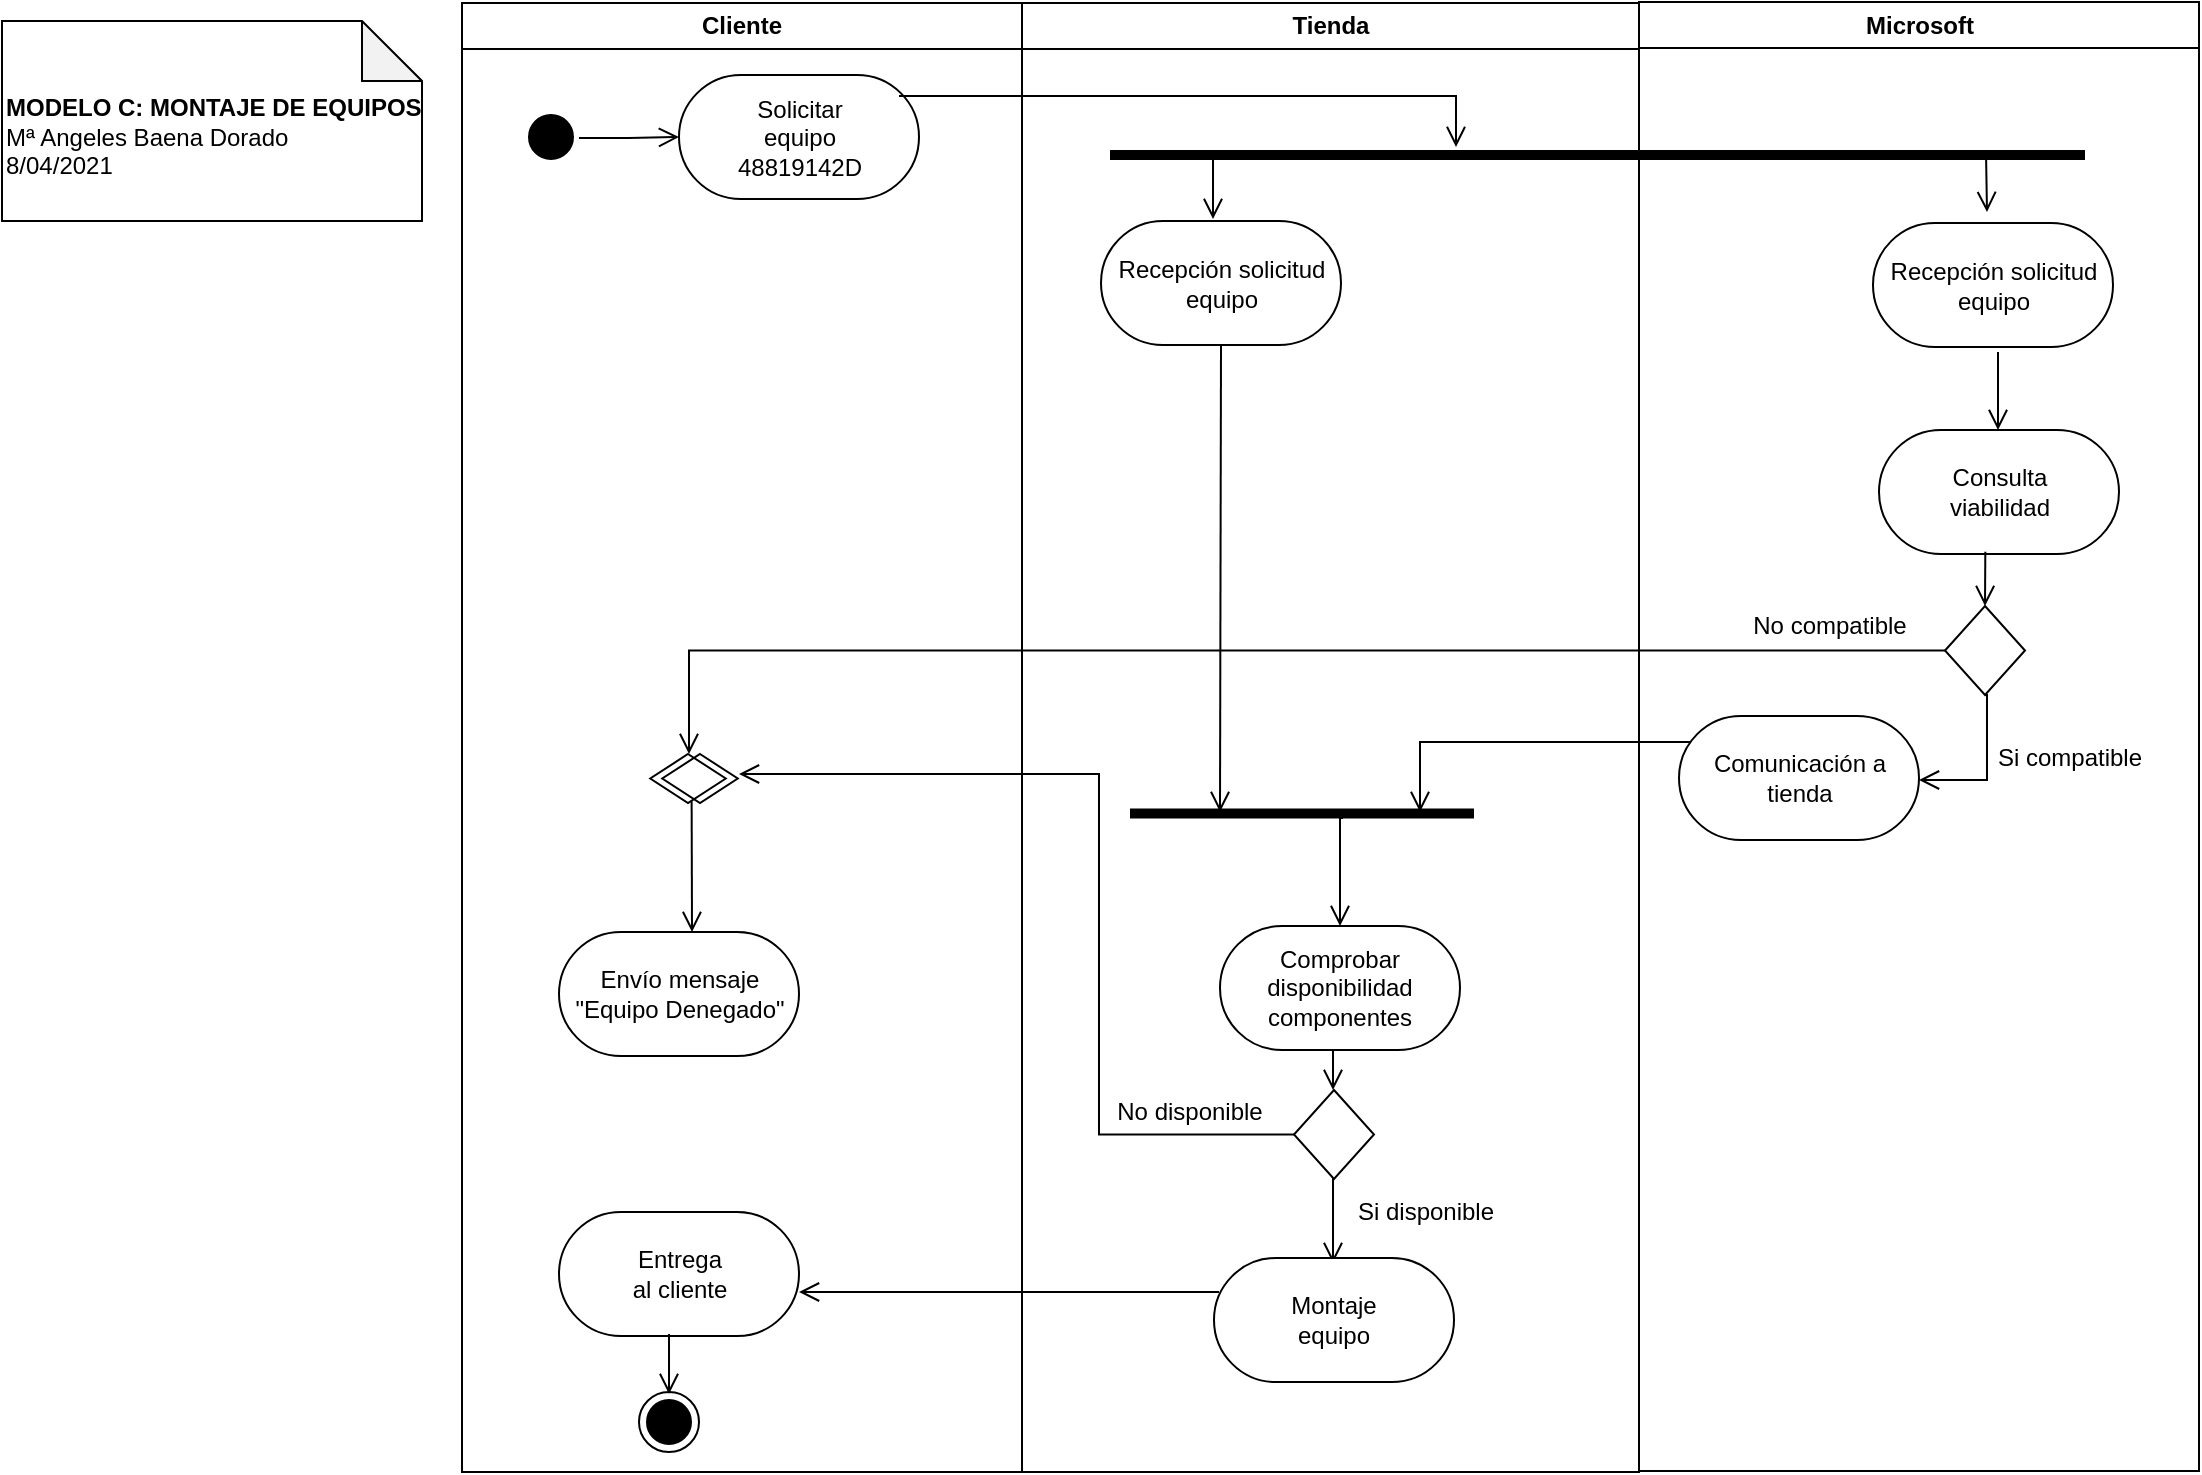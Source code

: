 <mxfile version="14.5.7" type="github">
  <diagram name="Page-1" id="e7e014a7-5840-1c2e-5031-d8a46d1fe8dd">
    <mxGraphModel dx="1422" dy="781" grid="1" gridSize="10" guides="1" tooltips="1" connect="1" arrows="1" fold="1" page="1" pageScale="1" pageWidth="1169" pageHeight="826" background="#ffffff" math="0" shadow="0">
      <root>
        <mxCell id="0" />
        <mxCell id="1" parent="0" />
        <mxCell id="2" value="Cliente" style="swimlane;whiteSpace=wrap" parent="1" vertex="1">
          <mxGeometry x="250" y="35.5" width="280" height="734.5" as="geometry" />
        </mxCell>
        <mxCell id="ZA-KN9Rf8BJQ1v--GHor-42" value="&lt;div&gt;Solicitar &lt;br&gt;&lt;/div&gt;&lt;div&gt;equipo&lt;/div&gt;&lt;div&gt;48819142D&lt;/div&gt;" style="rounded=1;whiteSpace=wrap;html=1;arcSize=50;" vertex="1" parent="2">
          <mxGeometry x="108.5" y="36" width="120" height="62" as="geometry" />
        </mxCell>
        <mxCell id="ZA-KN9Rf8BJQ1v--GHor-43" value="" style="edgeStyle=elbowEdgeStyle;elbow=horizontal;verticalAlign=bottom;endArrow=open;endSize=8;endFill=1;rounded=0" edge="1" parent="2">
          <mxGeometry x="290" y="19" as="geometry">
            <mxPoint x="496.5" y="72" as="targetPoint" />
            <mxPoint x="218.5" y="46.5" as="sourcePoint" />
            <Array as="points">
              <mxPoint x="497" y="52" />
            </Array>
          </mxGeometry>
        </mxCell>
        <mxCell id="38" value="" style="ellipse;shape=endState;fillColor=#000000;" parent="2" vertex="1">
          <mxGeometry x="88.5" y="694.5" width="30" height="30" as="geometry" />
        </mxCell>
        <mxCell id="ZA-KN9Rf8BJQ1v--GHor-61" value="Envío mensaje &quot;Equipo Denegado&quot;" style="rounded=1;whiteSpace=wrap;html=1;arcSize=50;" vertex="1" parent="2">
          <mxGeometry x="48.5" y="464.5" width="120" height="62" as="geometry" />
        </mxCell>
        <mxCell id="ZA-KN9Rf8BJQ1v--GHor-66" value="" style="rhombus;whiteSpace=wrap;html=1;strokeColor=#000000;fillColor=none;" vertex="1" parent="2">
          <mxGeometry x="94.13" y="375.5" width="37.75" height="24.5" as="geometry" />
        </mxCell>
        <mxCell id="ZA-KN9Rf8BJQ1v--GHor-84" value="&lt;div&gt;Entrega &lt;br&gt;&lt;/div&gt;&lt;div&gt;al cliente&lt;/div&gt;" style="rounded=1;whiteSpace=wrap;html=1;arcSize=50;" vertex="1" parent="2">
          <mxGeometry x="48.5" y="604.5" width="120" height="62" as="geometry" />
        </mxCell>
        <mxCell id="ZA-KN9Rf8BJQ1v--GHor-85" value="" style="edgeStyle=elbowEdgeStyle;elbow=horizontal;verticalAlign=bottom;endArrow=open;endSize=8;endFill=1;rounded=0;" edge="1" parent="2">
          <mxGeometry x="37" y="246.5" as="geometry">
            <mxPoint x="103" y="695.5" as="targetPoint" />
            <mxPoint x="103.5" y="665.5" as="sourcePoint" />
            <Array as="points" />
          </mxGeometry>
        </mxCell>
        <mxCell id="5" value="" style="ellipse;shape=startState;fillColor=#000000;" parent="2" vertex="1">
          <mxGeometry x="29.5" y="52" width="30" height="30" as="geometry" />
        </mxCell>
        <mxCell id="3" value="Tienda" style="swimlane;whiteSpace=wrap" parent="1" vertex="1">
          <mxGeometry x="530" y="35.5" width="308.5" height="734.5" as="geometry" />
        </mxCell>
        <mxCell id="ZA-KN9Rf8BJQ1v--GHor-45" value="" style="html=1;points=[];perimeter=orthogonalPerimeter;fillColor=#000000;strokeColor=none;rotation=90;" vertex="1" parent="3">
          <mxGeometry x="285.25" y="-167.75" width="5" height="487.5" as="geometry" />
        </mxCell>
        <mxCell id="ZA-KN9Rf8BJQ1v--GHor-46" value="" style="edgeStyle=elbowEdgeStyle;elbow=horizontal;verticalAlign=bottom;endArrow=open;endSize=8;endFill=1;rounded=0" edge="1" parent="3">
          <mxGeometry x="240" y="41" as="geometry">
            <mxPoint x="95.5" y="108" as="targetPoint" />
            <mxPoint x="95.5" y="78" as="sourcePoint" />
          </mxGeometry>
        </mxCell>
        <mxCell id="ZA-KN9Rf8BJQ1v--GHor-77" value="Comprobar disponibilidad componentes" style="rounded=1;whiteSpace=wrap;html=1;arcSize=50;" vertex="1" parent="3">
          <mxGeometry x="99" y="461.5" width="120" height="62" as="geometry" />
        </mxCell>
        <mxCell id="ZA-KN9Rf8BJQ1v--GHor-78" value="" style="rhombus;whiteSpace=wrap;html=1;strokeColor=#000000;" vertex="1" parent="3">
          <mxGeometry x="136" y="543.5" width="40" height="44.5" as="geometry" />
        </mxCell>
        <mxCell id="ZA-KN9Rf8BJQ1v--GHor-79" value="" style="edgeStyle=elbowEdgeStyle;elbow=horizontal;verticalAlign=bottom;endArrow=open;endSize=8;endFill=1;rounded=0" edge="1" parent="3">
          <mxGeometry x="-1204.5" y="279" as="geometry">
            <mxPoint x="155.5" y="543.5" as="targetPoint" />
            <mxPoint x="155.5" y="523.5" as="sourcePoint" />
          </mxGeometry>
        </mxCell>
        <mxCell id="ZA-KN9Rf8BJQ1v--GHor-81" value="" style="edgeStyle=elbowEdgeStyle;elbow=horizontal;verticalAlign=bottom;endArrow=open;endSize=8;endFill=1;rounded=0;" edge="1" parent="3">
          <mxGeometry x="-1342.5" y="176" as="geometry">
            <mxPoint x="155.5" y="630" as="targetPoint" />
            <mxPoint x="155.5" y="587.5" as="sourcePoint" />
          </mxGeometry>
        </mxCell>
        <mxCell id="ZA-KN9Rf8BJQ1v--GHor-82" value="&lt;div&gt;Montaje&lt;/div&gt;&lt;div&gt;equipo&lt;/div&gt;" style="rounded=1;whiteSpace=wrap;html=1;arcSize=50;" vertex="1" parent="3">
          <mxGeometry x="96" y="627.5" width="120" height="62" as="geometry" />
        </mxCell>
        <mxCell id="ZA-KN9Rf8BJQ1v--GHor-83" value="" style="edgeStyle=elbowEdgeStyle;elbow=horizontal;verticalAlign=bottom;endArrow=open;endSize=8;endFill=1;rounded=0;" edge="1" parent="3">
          <mxGeometry x="-1419.5" y="225.75" as="geometry">
            <mxPoint x="-111.5" y="644.5" as="targetPoint" />
            <mxPoint x="98.5" y="644.5" as="sourcePoint" />
            <Array as="points">
              <mxPoint x="39" y="655" />
            </Array>
          </mxGeometry>
        </mxCell>
        <mxCell id="ZA-KN9Rf8BJQ1v--GHor-89" value="Si disponible" style="text;html=1;strokeColor=none;fillColor=none;align=center;verticalAlign=middle;whiteSpace=wrap;rounded=0;" vertex="1" parent="3">
          <mxGeometry x="156.5" y="594.5" width="90" height="20" as="geometry" />
        </mxCell>
        <mxCell id="ZA-KN9Rf8BJQ1v--GHor-90" value="No disponible" style="text;html=1;strokeColor=none;fillColor=none;align=center;verticalAlign=middle;whiteSpace=wrap;rounded=0;" vertex="1" parent="3">
          <mxGeometry x="38.5" y="544.5" width="90" height="20" as="geometry" />
        </mxCell>
        <mxCell id="ZA-KN9Rf8BJQ1v--GHor-94" value="" style="edgeStyle=elbowEdgeStyle;elbow=horizontal;verticalAlign=bottom;endArrow=open;endSize=8;endFill=1;rounded=0;exitX=0.5;exitY=1;exitDx=0;exitDy=0;" edge="1" parent="3" source="ZA-KN9Rf8BJQ1v--GHor-50">
          <mxGeometry x="-918" y="-201.5" as="geometry">
            <mxPoint x="98.5" y="404.5" as="targetPoint" />
            <mxPoint x="98.5" y="174.5" as="sourcePoint" />
          </mxGeometry>
        </mxCell>
        <mxCell id="ZA-KN9Rf8BJQ1v--GHor-95" value="" style="html=1;points=[];perimeter=orthogonalPerimeter;fillColor=#000000;strokeColor=none;rotation=90;" vertex="1" parent="3">
          <mxGeometry x="137.5" y="319.25" width="5" height="172" as="geometry" />
        </mxCell>
        <mxCell id="ZA-KN9Rf8BJQ1v--GHor-99" value="" style="edgeStyle=elbowEdgeStyle;elbow=horizontal;verticalAlign=bottom;endArrow=open;endSize=8;endFill=1;rounded=0;entryX=0.5;entryY=0;entryDx=0;entryDy=0;exitX=0.95;exitY=0.381;exitDx=0;exitDy=0;exitPerimeter=0;" edge="1" parent="3" source="ZA-KN9Rf8BJQ1v--GHor-95" target="ZA-KN9Rf8BJQ1v--GHor-77">
          <mxGeometry x="-816.48" y="-131.5" as="geometry">
            <mxPoint x="258.5" y="244.5" as="targetPoint" />
            <mxPoint x="200.02" y="244.5" as="sourcePoint" />
            <Array as="points">
              <mxPoint x="159" y="345" />
            </Array>
          </mxGeometry>
        </mxCell>
        <mxCell id="4" value="Microsoft" style="swimlane;whiteSpace=wrap" parent="1" vertex="1">
          <mxGeometry x="838.5" y="35" width="280" height="734.5" as="geometry" />
        </mxCell>
        <mxCell id="ZA-KN9Rf8BJQ1v--GHor-48" value="" style="edgeStyle=elbowEdgeStyle;elbow=horizontal;verticalAlign=bottom;endArrow=open;endSize=8;endFill=1;rounded=0" edge="1" parent="4">
          <mxGeometry x="-126.5" y="-90" as="geometry">
            <mxPoint x="173.5" y="105" as="targetPoint" />
            <mxPoint x="173.5" y="75" as="sourcePoint" />
            <Array as="points">
              <mxPoint x="174" y="91" />
            </Array>
          </mxGeometry>
        </mxCell>
        <mxCell id="ZA-KN9Rf8BJQ1v--GHor-49" value="&lt;div&gt;Consulta &lt;br&gt;&lt;/div&gt;&lt;div&gt;viabilidad&lt;/div&gt;" style="rounded=1;whiteSpace=wrap;html=1;arcSize=50;" vertex="1" parent="4">
          <mxGeometry x="120" y="214" width="120" height="62" as="geometry" />
        </mxCell>
        <mxCell id="ZA-KN9Rf8BJQ1v--GHor-55" value="" style="rhombus;whiteSpace=wrap;html=1;strokeColor=#000000;" vertex="1" parent="4">
          <mxGeometry x="153" y="302" width="40" height="44.5" as="geometry" />
        </mxCell>
        <mxCell id="ZA-KN9Rf8BJQ1v--GHor-70" value="" style="edgeStyle=elbowEdgeStyle;elbow=horizontal;verticalAlign=bottom;endArrow=open;endSize=8;endFill=1;rounded=0;exitX=0.443;exitY=0.981;exitDx=0;exitDy=0;exitPerimeter=0;" edge="1" parent="4" source="ZA-KN9Rf8BJQ1v--GHor-49">
          <mxGeometry x="-397.5" y="73" as="geometry">
            <mxPoint x="172.5" y="302" as="targetPoint" />
            <mxPoint x="172.5" y="282" as="sourcePoint" />
          </mxGeometry>
        </mxCell>
        <mxCell id="ZA-KN9Rf8BJQ1v--GHor-86" value="Si compatible" style="text;html=1;strokeColor=none;fillColor=none;align=center;verticalAlign=middle;whiteSpace=wrap;rounded=0;" vertex="1" parent="4">
          <mxGeometry x="170" y="367.5" width="90" height="20" as="geometry" />
        </mxCell>
        <mxCell id="ZA-KN9Rf8BJQ1v--GHor-88" value="No compatible" style="text;html=1;strokeColor=none;fillColor=none;align=center;verticalAlign=middle;whiteSpace=wrap;rounded=0;" vertex="1" parent="4">
          <mxGeometry x="50" y="302" width="90" height="20" as="geometry" />
        </mxCell>
        <mxCell id="ZA-KN9Rf8BJQ1v--GHor-57" value="Comunicación a tienda" style="rounded=1;whiteSpace=wrap;html=1;arcSize=50;" vertex="1" parent="4">
          <mxGeometry x="20" y="357" width="120" height="62" as="geometry" />
        </mxCell>
        <mxCell id="ZA-KN9Rf8BJQ1v--GHor-102" value="" style="edgeStyle=elbowEdgeStyle;elbow=horizontal;verticalAlign=bottom;endArrow=open;endSize=8;endFill=1;rounded=0;" edge="1" parent="4">
          <mxGeometry x="113.19" y="-235" as="geometry">
            <mxPoint x="179.69" y="214" as="targetPoint" />
            <mxPoint x="179.5" y="175" as="sourcePoint" />
            <Array as="points" />
          </mxGeometry>
        </mxCell>
        <mxCell id="6" value="" style="edgeStyle=elbowEdgeStyle;elbow=horizontal;verticalAlign=bottom;endArrow=open;endSize=8;endFill=1;rounded=0" parent="1" target="ZA-KN9Rf8BJQ1v--GHor-42" edge="1">
          <mxGeometry x="350" y="75.5" as="geometry">
            <mxPoint x="365.5" y="145.5" as="targetPoint" />
            <mxPoint x="308.5" y="103" as="sourcePoint" />
          </mxGeometry>
        </mxCell>
        <mxCell id="ZA-KN9Rf8BJQ1v--GHor-50" value="Recepción solicitud equipo" style="rounded=1;whiteSpace=wrap;html=1;arcSize=50;" vertex="1" parent="1">
          <mxGeometry x="569.5" y="144.5" width="120" height="62" as="geometry" />
        </mxCell>
        <mxCell id="ZA-KN9Rf8BJQ1v--GHor-51" value="Recepción solicitud equipo" style="rounded=1;whiteSpace=wrap;html=1;arcSize=50;" vertex="1" parent="1">
          <mxGeometry x="955.5" y="145.5" width="120" height="62" as="geometry" />
        </mxCell>
        <mxCell id="ZA-KN9Rf8BJQ1v--GHor-58" value="" style="edgeStyle=elbowEdgeStyle;elbow=horizontal;verticalAlign=bottom;endArrow=open;endSize=8;endFill=1;rounded=0;exitX=0.5;exitY=1;exitDx=0;exitDy=0;" edge="1" parent="1" source="ZA-KN9Rf8BJQ1v--GHor-55">
          <mxGeometry x="884" y="260.5" as="geometry">
            <mxPoint x="978.5" y="424" as="targetPoint" />
            <mxPoint x="1012.5" y="393" as="sourcePoint" />
            <Array as="points">
              <mxPoint x="1012.5" y="424" />
              <mxPoint x="1497.5" y="566" />
            </Array>
          </mxGeometry>
        </mxCell>
        <mxCell id="ZA-KN9Rf8BJQ1v--GHor-73" value="" style="rhombus;whiteSpace=wrap;html=1;strokeColor=#000000;fillColor=none;" vertex="1" parent="1">
          <mxGeometry x="350.13" y="411" width="37.75" height="24.5" as="geometry" />
        </mxCell>
        <mxCell id="ZA-KN9Rf8BJQ1v--GHor-75" value="" style="edgeStyle=elbowEdgeStyle;elbow=horizontal;verticalAlign=bottom;endArrow=open;endSize=8;endFill=1;rounded=0;exitX=0.389;exitY=0.966;exitDx=0;exitDy=0;exitPerimeter=0;" edge="1" parent="1" source="ZA-KN9Rf8BJQ1v--GHor-73" target="ZA-KN9Rf8BJQ1v--GHor-61">
          <mxGeometry x="298.5" y="51" as="geometry">
            <mxPoint x="635.5" y="153.5" as="targetPoint" />
            <mxPoint x="635.5" y="123.5" as="sourcePoint" />
            <Array as="points" />
          </mxGeometry>
        </mxCell>
        <mxCell id="ZA-KN9Rf8BJQ1v--GHor-80" value="" style="edgeStyle=elbowEdgeStyle;elbow=horizontal;verticalAlign=bottom;endArrow=open;endSize=8;endFill=1;rounded=0;exitX=0;exitY=0.5;exitDx=0;exitDy=0;" edge="1" parent="1" source="ZA-KN9Rf8BJQ1v--GHor-78">
          <mxGeometry x="535.5" y="458.75" as="geometry">
            <mxPoint x="388.5" y="421" as="targetPoint" />
            <mxPoint x="698.5" y="600" as="sourcePoint" />
            <Array as="points">
              <mxPoint x="568.5" y="510" />
              <mxPoint x="1149" y="764.25" />
            </Array>
          </mxGeometry>
        </mxCell>
        <mxCell id="ZA-KN9Rf8BJQ1v--GHor-56" value="" style="edgeStyle=elbowEdgeStyle;elbow=horizontal;verticalAlign=bottom;endArrow=open;endSize=8;endFill=1;rounded=0;exitX=0.046;exitY=0.209;exitDx=0;exitDy=0;exitPerimeter=0;" edge="1" parent="1" source="ZA-KN9Rf8BJQ1v--GHor-57">
          <mxGeometry x="860" y="260.5" as="geometry">
            <mxPoint x="729.5" y="440" as="targetPoint" />
            <mxPoint x="858.5" y="413" as="sourcePoint" />
            <Array as="points">
              <mxPoint x="729" y="440.5" />
            </Array>
          </mxGeometry>
        </mxCell>
        <mxCell id="ZA-KN9Rf8BJQ1v--GHor-69" value="" style="edgeStyle=elbowEdgeStyle;elbow=horizontal;verticalAlign=bottom;endArrow=open;endSize=8;endFill=1;rounded=0;entryX=0.5;entryY=0;entryDx=0;entryDy=0;exitX=0;exitY=0.5;exitDx=0;exitDy=0;" edge="1" parent="1" source="ZA-KN9Rf8BJQ1v--GHor-55" target="ZA-KN9Rf8BJQ1v--GHor-66">
          <mxGeometry x="381.5" y="227.5" as="geometry">
            <mxPoint x="789.5" y="316" as="targetPoint" />
            <mxPoint x="968.5" y="360" as="sourcePoint" />
            <Array as="points">
              <mxPoint x="363.5" y="364" />
              <mxPoint x="768.5" y="350" />
              <mxPoint x="678.5" y="331" />
            </Array>
          </mxGeometry>
        </mxCell>
        <mxCell id="ZA-KN9Rf8BJQ1v--GHor-100" value="&lt;div align=&quot;left&quot;&gt;&lt;b&gt;&lt;br&gt;&lt;/b&gt;&lt;/div&gt;&lt;div align=&quot;left&quot;&gt;&lt;b&gt;MODELO C: MONTAJE DE EQUIPOS&lt;/b&gt;&lt;br&gt;&lt;/div&gt;&lt;div align=&quot;left&quot;&gt;Mª Angeles Baena Dorado&lt;/div&gt;&lt;div align=&quot;left&quot;&gt;8/04/2021&lt;br&gt;&lt;/div&gt;" style="shape=note;whiteSpace=wrap;html=1;backgroundOutline=1;darkOpacity=0.05;strokeColor=#000000;fillColor=none;align=left;" vertex="1" parent="1">
          <mxGeometry x="20" y="44.5" width="210" height="100" as="geometry" />
        </mxCell>
      </root>
    </mxGraphModel>
  </diagram>
</mxfile>
